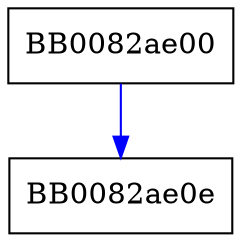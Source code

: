 digraph poly1305_init_base2_44 {
  node [shape="box"];
  graph [splines=ortho];
  BB0082ae00 -> BB0082ae0e [color="blue"];
}